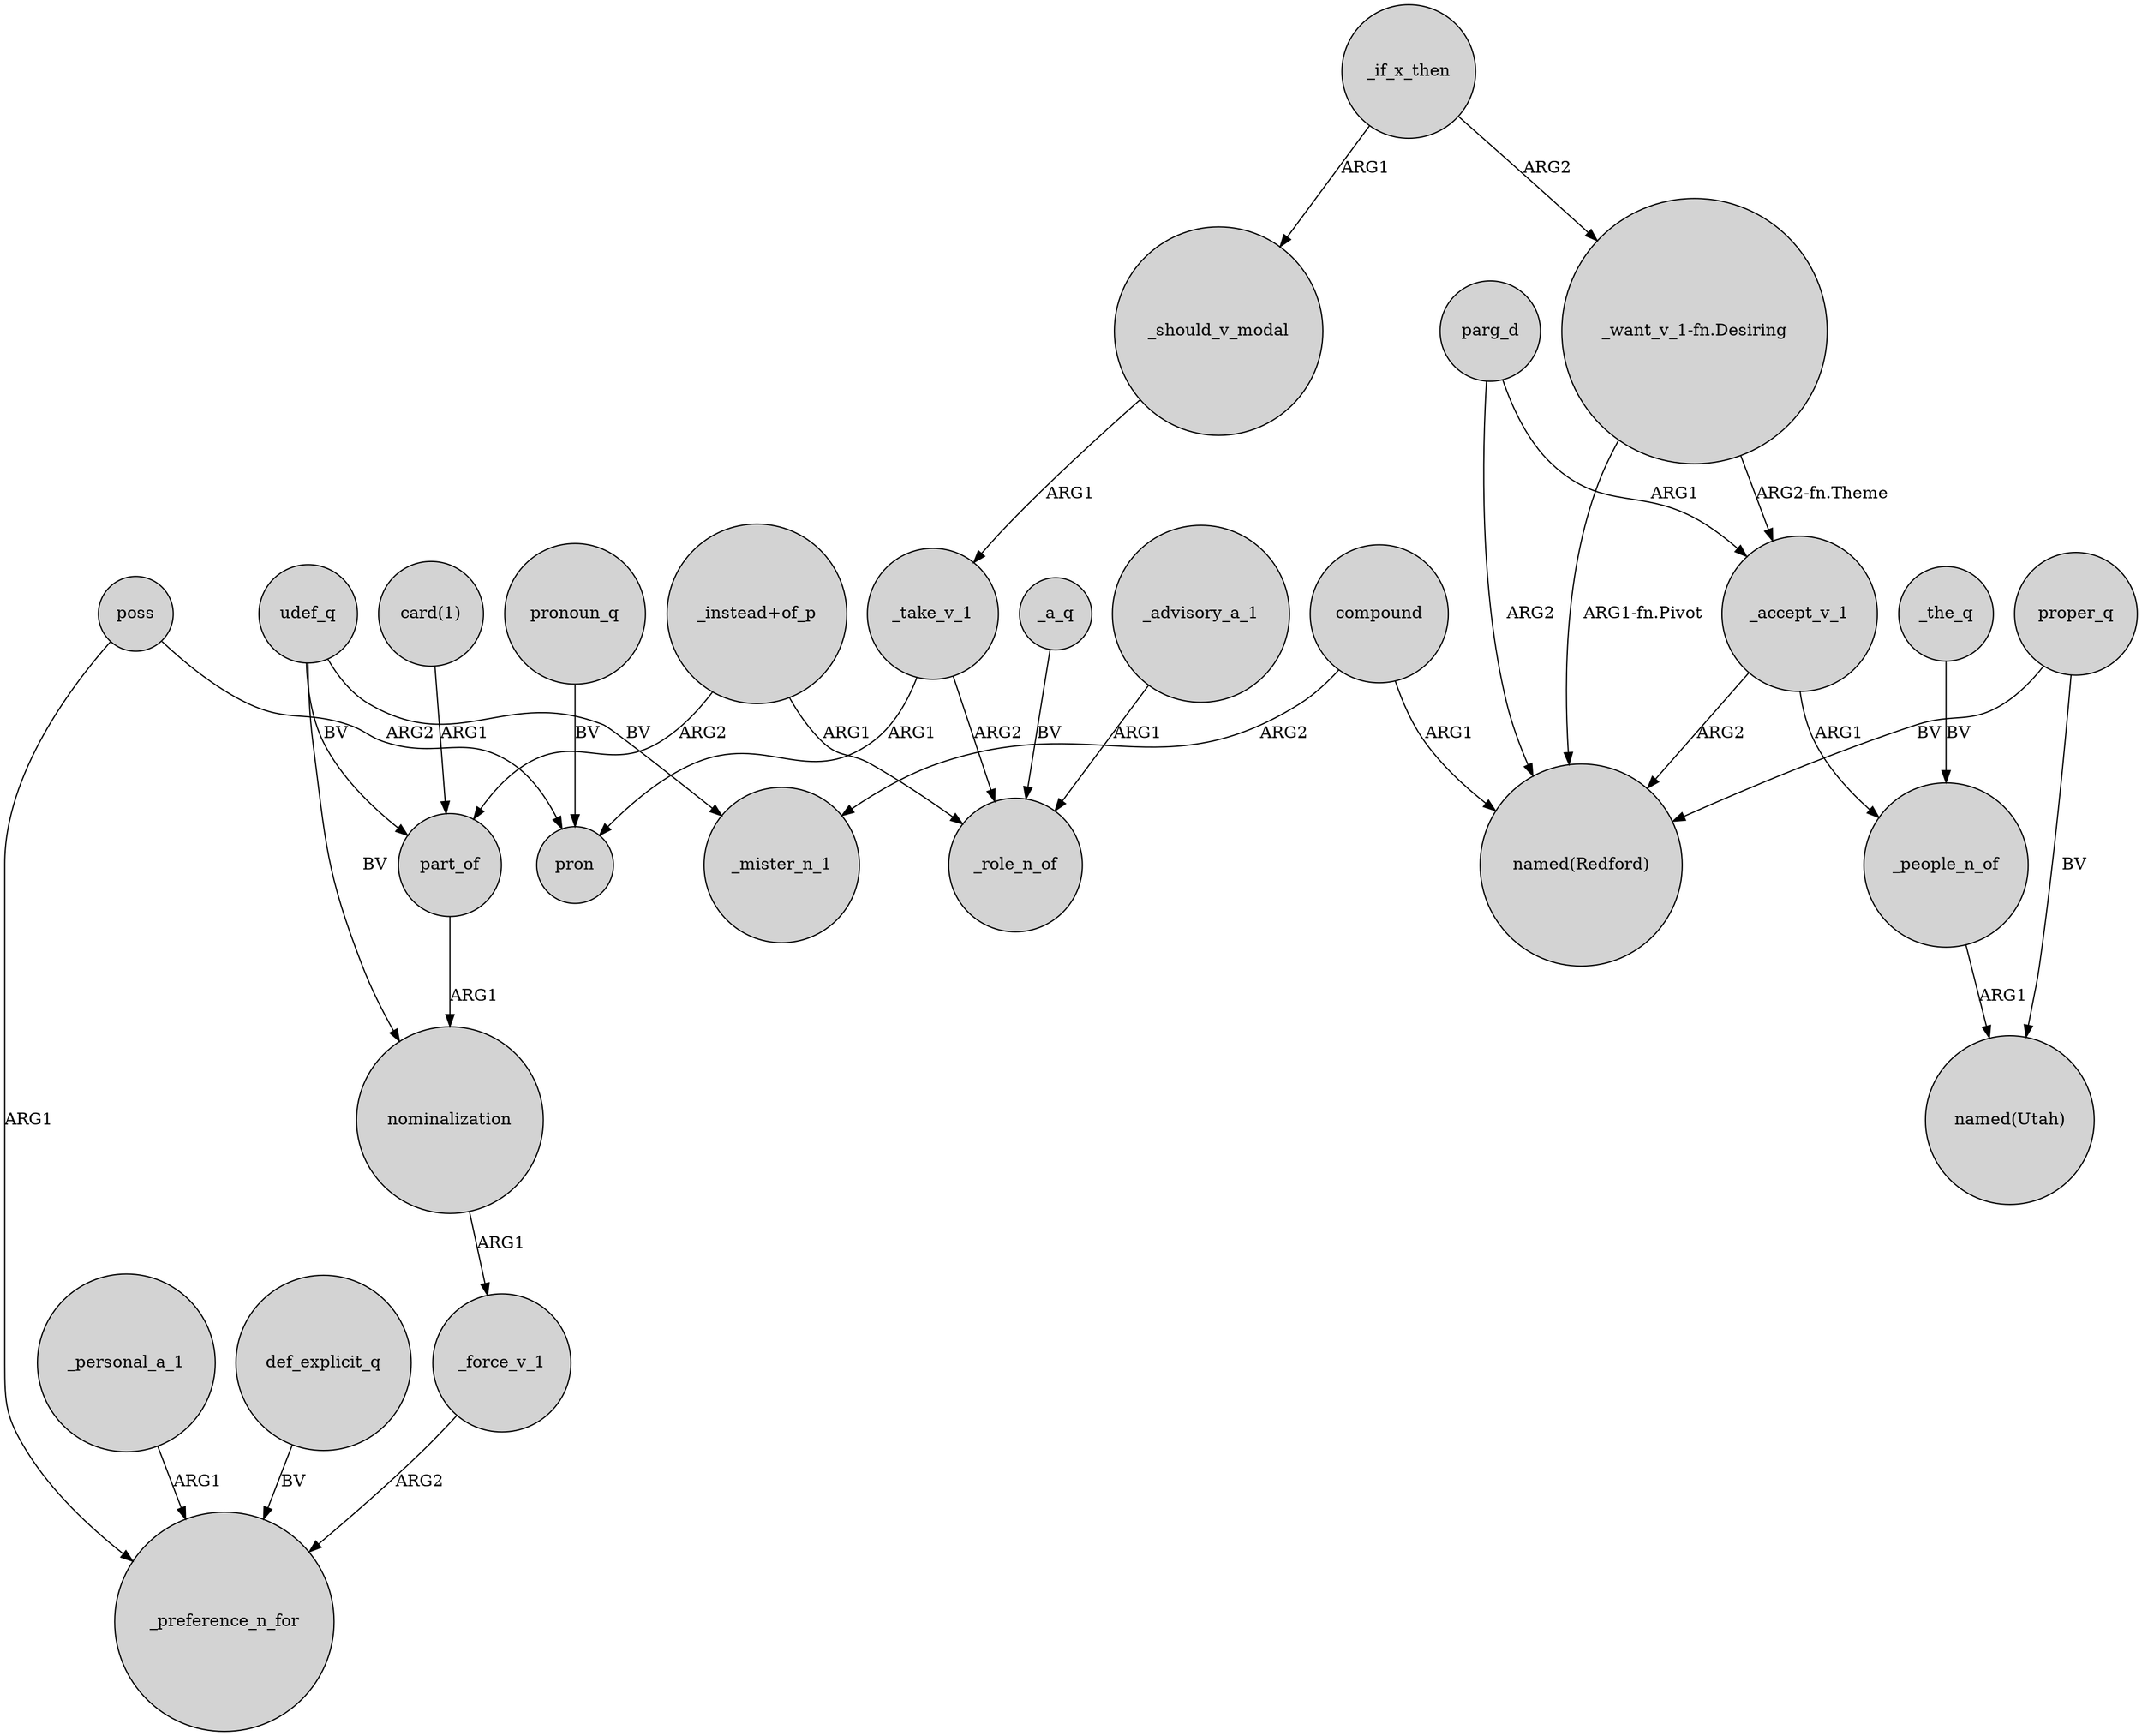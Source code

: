 digraph {
	node [shape=circle style=filled]
	"_instead+of_p" -> part_of [label=ARG2]
	_if_x_then -> "_want_v_1-fn.Desiring" [label=ARG2]
	_take_v_1 -> _role_n_of [label=ARG2]
	poss -> _preference_n_for [label=ARG1]
	udef_q -> part_of [label=BV]
	_personal_a_1 -> _preference_n_for [label=ARG1]
	poss -> pron [label=ARG2]
	"_instead+of_p" -> _role_n_of [label=ARG1]
	proper_q -> "named(Redford)" [label=BV]
	_accept_v_1 -> _people_n_of [label=ARG1]
	_a_q -> _role_n_of [label=BV]
	compound -> _mister_n_1 [label=ARG2]
	"_want_v_1-fn.Desiring" -> "named(Redford)" [label="ARG1-fn.Pivot"]
	udef_q -> _mister_n_1 [label=BV]
	parg_d -> _accept_v_1 [label=ARG1]
	_if_x_then -> _should_v_modal [label=ARG1]
	_take_v_1 -> pron [label=ARG1]
	parg_d -> "named(Redford)" [label=ARG2]
	part_of -> nominalization [label=ARG1]
	_people_n_of -> "named(Utah)" [label=ARG1]
	pronoun_q -> pron [label=BV]
	_advisory_a_1 -> _role_n_of [label=ARG1]
	proper_q -> "named(Utah)" [label=BV]
	"_want_v_1-fn.Desiring" -> _accept_v_1 [label="ARG2-fn.Theme"]
	udef_q -> nominalization [label=BV]
	"card(1)" -> part_of [label=ARG1]
	def_explicit_q -> _preference_n_for [label=BV]
	_accept_v_1 -> "named(Redford)" [label=ARG2]
	compound -> "named(Redford)" [label=ARG1]
	_should_v_modal -> _take_v_1 [label=ARG1]
	nominalization -> _force_v_1 [label=ARG1]
	_the_q -> _people_n_of [label=BV]
	_force_v_1 -> _preference_n_for [label=ARG2]
}
